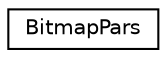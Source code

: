 digraph "Graphical Class Hierarchy"
{
  edge [fontname="Helvetica",fontsize="10",labelfontname="Helvetica",labelfontsize="10"];
  node [fontname="Helvetica",fontsize="10",shape=record];
  rankdir="LR";
  Node0 [label="BitmapPars",height=0.2,width=0.4,color="black", fillcolor="white", style="filled",URL="$structBitmapPars.html",tooltip="For AVBitmapFrames, linesizes are the widths + padding bytes. "];
}
